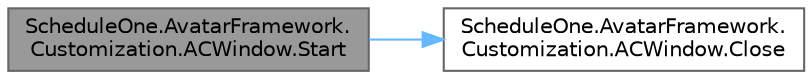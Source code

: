 digraph "ScheduleOne.AvatarFramework.Customization.ACWindow.Start"
{
 // LATEX_PDF_SIZE
  bgcolor="transparent";
  edge [fontname=Helvetica,fontsize=10,labelfontname=Helvetica,labelfontsize=10];
  node [fontname=Helvetica,fontsize=10,shape=box,height=0.2,width=0.4];
  rankdir="LR";
  Node1 [id="Node000001",label="ScheduleOne.AvatarFramework.\lCustomization.ACWindow.Start",height=0.2,width=0.4,color="gray40", fillcolor="grey60", style="filled", fontcolor="black",tooltip=" "];
  Node1 -> Node2 [id="edge1_Node000001_Node000002",color="steelblue1",style="solid",tooltip=" "];
  Node2 [id="Node000002",label="ScheduleOne.AvatarFramework.\lCustomization.ACWindow.Close",height=0.2,width=0.4,color="grey40", fillcolor="white", style="filled",URL="$class_schedule_one_1_1_avatar_framework_1_1_customization_1_1_a_c_window.html#af7cef5f50bfa83d5c079841f17c37ac6",tooltip=" "];
}
